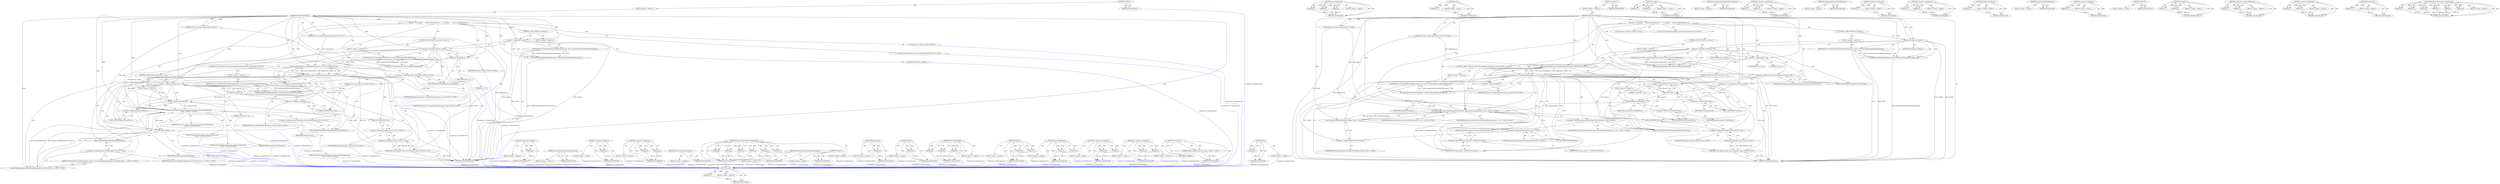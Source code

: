 digraph "setData" {
vulnerable_170 [label=<(METHOD,GURL)>];
vulnerable_171 [label=<(PARAM,p1)>];
vulnerable_172 [label=<(BLOCK,&lt;empty&gt;,&lt;empty&gt;)>];
vulnerable_173 [label=<(METHOD_RETURN,ANY)>];
vulnerable_120 [label=<(METHOD,base.StringToInt64)>];
vulnerable_121 [label=<(PARAM,p1)>];
vulnerable_122 [label=<(PARAM,p2)>];
vulnerable_123 [label=<(PARAM,p3)>];
vulnerable_124 [label=<(BLOCK,&lt;empty&gt;,&lt;empty&gt;)>];
vulnerable_125 [label=<(METHOD_RETURN,ANY)>];
vulnerable_143 [label=<(METHOD,size)>];
vulnerable_144 [label=<(PARAM,p1)>];
vulnerable_145 [label=<(BLOCK,&lt;empty&gt;,&lt;empty&gt;)>];
vulnerable_146 [label=<(METHOD_RETURN,ANY)>];
vulnerable_6 [label=<(METHOD,&lt;global&gt;)<SUB>1</SUB>>];
vulnerable_7 [label=<(BLOCK,&lt;empty&gt;,&lt;empty&gt;)<SUB>1</SUB>>];
vulnerable_8 [label=<(METHOD,DeliverPushMessage)<SUB>1</SUB>>];
vulnerable_9 [label="<(PARAM,const std::string&amp; origin)<SUB>2</SUB>>"];
vulnerable_10 [label="<(PARAM,const std::string&amp; registration_id)<SUB>3</SUB>>"];
vulnerable_11 [label="<(PARAM,const std::string&amp; data)<SUB>4</SUB>>"];
vulnerable_12 [label=<(BLOCK,{
   if (!enabled_)
     return CreateDomainNot...,{
   if (!enabled_)
     return CreateDomainNot...)<SUB>4</SUB>>];
vulnerable_13 [label=<(CONTROL_STRUCTURE,IF,if (!enabled_))<SUB>5</SUB>>];
vulnerable_14 [label=<(&lt;operator&gt;.logicalNot,!enabled_)<SUB>5</SUB>>];
vulnerable_15 [label=<(IDENTIFIER,enabled_,!enabled_)<SUB>5</SUB>>];
vulnerable_16 [label=<(BLOCK,&lt;empty&gt;,&lt;empty&gt;)<SUB>6</SUB>>];
vulnerable_17 [label=<(RETURN,return CreateDomainNotEnabledErrorResponse();,return CreateDomainNotEnabledErrorResponse();)<SUB>6</SUB>>];
vulnerable_18 [label=<(CreateDomainNotEnabledErrorResponse,CreateDomainNotEnabledErrorResponse())<SUB>6</SUB>>];
vulnerable_19 [label=<(CONTROL_STRUCTURE,IF,if (!process_))<SUB>7</SUB>>];
vulnerable_20 [label=<(&lt;operator&gt;.logicalNot,!process_)<SUB>7</SUB>>];
vulnerable_21 [label=<(IDENTIFIER,process_,!process_)<SUB>7</SUB>>];
vulnerable_22 [label=<(BLOCK,&lt;empty&gt;,&lt;empty&gt;)<SUB>8</SUB>>];
vulnerable_23 [label=<(RETURN,return CreateContextErrorResponse();,return CreateContextErrorResponse();)<SUB>8</SUB>>];
vulnerable_24 [label=<(CreateContextErrorResponse,CreateContextErrorResponse())<SUB>8</SUB>>];
vulnerable_25 [label="<(LOCAL,int64_t id: int64_t)<SUB>9</SUB>>"];
vulnerable_26 [label=<(&lt;operator&gt;.assignment,id = 0)<SUB>9</SUB>>];
vulnerable_27 [label=<(IDENTIFIER,id,id = 0)<SUB>9</SUB>>];
vulnerable_28 [label=<(LITERAL,0,id = 0)<SUB>9</SUB>>];
vulnerable_29 [label="<(CONTROL_STRUCTURE,IF,if (!base::StringToInt64(registration_id, &amp;id)))<SUB>10</SUB>>"];
vulnerable_30 [label="<(&lt;operator&gt;.logicalNot,!base::StringToInt64(registration_id, &amp;id))<SUB>10</SUB>>"];
vulnerable_31 [label="<(base.StringToInt64,base::StringToInt64(registration_id, &amp;id))<SUB>10</SUB>>"];
vulnerable_32 [label="<(&lt;operator&gt;.fieldAccess,base::StringToInt64)<SUB>10</SUB>>"];
vulnerable_33 [label="<(IDENTIFIER,base,base::StringToInt64(registration_id, &amp;id))<SUB>10</SUB>>"];
vulnerable_34 [label=<(FIELD_IDENTIFIER,StringToInt64,StringToInt64)<SUB>10</SUB>>];
vulnerable_35 [label="<(IDENTIFIER,registration_id,base::StringToInt64(registration_id, &amp;id))<SUB>10</SUB>>"];
vulnerable_36 [label=<(&lt;operator&gt;.addressOf,&amp;id)<SUB>10</SUB>>];
vulnerable_37 [label="<(IDENTIFIER,id,base::StringToInt64(registration_id, &amp;id))<SUB>10</SUB>>"];
vulnerable_38 [label=<(BLOCK,&lt;empty&gt;,&lt;empty&gt;)<SUB>11</SUB>>];
vulnerable_39 [label=<(RETURN,return CreateInvalidVersionIdErrorResponse();,return CreateInvalidVersionIdErrorResponse();)<SUB>11</SUB>>];
vulnerable_40 [label=<(CreateInvalidVersionIdErrorResponse,CreateInvalidVersionIdErrorResponse())<SUB>11</SUB>>];
vulnerable_41 [label="<(LOCAL,PushEventPayload payload: PushEventPayload)<SUB>12</SUB>>"];
vulnerable_42 [label=<(CONTROL_STRUCTURE,IF,if (data.size() &gt; 0))<SUB>13</SUB>>];
vulnerable_43 [label=<(&lt;operator&gt;.greaterThan,data.size() &gt; 0)<SUB>13</SUB>>];
vulnerable_44 [label=<(size,data.size())<SUB>13</SUB>>];
vulnerable_45 [label=<(&lt;operator&gt;.fieldAccess,data.size)<SUB>13</SUB>>];
vulnerable_46 [label=<(IDENTIFIER,data,data.size())<SUB>13</SUB>>];
vulnerable_47 [label=<(FIELD_IDENTIFIER,size,size)<SUB>13</SUB>>];
vulnerable_48 [label=<(LITERAL,0,data.size() &gt; 0)<SUB>13</SUB>>];
vulnerable_49 [label=<(BLOCK,&lt;empty&gt;,&lt;empty&gt;)<SUB>14</SUB>>];
vulnerable_50 [label=<(setData,payload.setData(data))<SUB>14</SUB>>];
vulnerable_51 [label=<(&lt;operator&gt;.fieldAccess,payload.setData)<SUB>14</SUB>>];
vulnerable_52 [label=<(IDENTIFIER,payload,payload.setData(data))<SUB>14</SUB>>];
vulnerable_53 [label=<(FIELD_IDENTIFIER,setData,setData)<SUB>14</SUB>>];
vulnerable_54 [label=<(IDENTIFIER,data,payload.setData(data))<SUB>14</SUB>>];
vulnerable_55 [label="<(BrowserContext.DeliverPushMessage,BrowserContext::DeliverPushMessage(process_-&gt;Ge...)<SUB>15</SUB>>"];
vulnerable_56 [label="<(&lt;operator&gt;.fieldAccess,BrowserContext::DeliverPushMessage)<SUB>15</SUB>>"];
vulnerable_57 [label="<(IDENTIFIER,BrowserContext,BrowserContext::DeliverPushMessage(process_-&gt;Ge...)<SUB>15</SUB>>"];
vulnerable_58 [label=<(FIELD_IDENTIFIER,DeliverPushMessage,DeliverPushMessage)<SUB>15</SUB>>];
vulnerable_59 [label=<(GetBrowserContext,process_-&gt;GetBrowserContext())<SUB>15</SUB>>];
vulnerable_60 [label=<(&lt;operator&gt;.indirectFieldAccess,process_-&gt;GetBrowserContext)<SUB>15</SUB>>];
vulnerable_61 [label=<(IDENTIFIER,process_,process_-&gt;GetBrowserContext())<SUB>15</SUB>>];
vulnerable_62 [label=<(FIELD_IDENTIFIER,GetBrowserContext,GetBrowserContext)<SUB>15</SUB>>];
vulnerable_63 [label=<(GURL,GURL(origin))<SUB>16</SUB>>];
vulnerable_64 [label=<(IDENTIFIER,origin,GURL(origin))<SUB>16</SUB>>];
vulnerable_65 [label="<(IDENTIFIER,id,BrowserContext::DeliverPushMessage(process_-&gt;Ge...)<SUB>16</SUB>>"];
vulnerable_66 [label="<(IDENTIFIER,payload,BrowserContext::DeliverPushMessage(process_-&gt;Ge...)<SUB>16</SUB>>"];
vulnerable_67 [label="<(base.Bind,base::Bind(&amp;PushDeliveryNoOp))<SUB>17</SUB>>"];
vulnerable_68 [label="<(&lt;operator&gt;.fieldAccess,base::Bind)<SUB>17</SUB>>"];
vulnerable_69 [label="<(IDENTIFIER,base,base::Bind(&amp;PushDeliveryNoOp))<SUB>17</SUB>>"];
vulnerable_70 [label=<(FIELD_IDENTIFIER,Bind,Bind)<SUB>17</SUB>>];
vulnerable_71 [label=<(&lt;operator&gt;.addressOf,&amp;PushDeliveryNoOp)<SUB>17</SUB>>];
vulnerable_72 [label="<(IDENTIFIER,PushDeliveryNoOp,base::Bind(&amp;PushDeliveryNoOp))<SUB>17</SUB>>"];
vulnerable_73 [label="<(RETURN,return Response::OK();,return Response::OK();)<SUB>18</SUB>>"];
vulnerable_74 [label="<(Response.OK,Response::OK())<SUB>18</SUB>>"];
vulnerable_75 [label="<(&lt;operator&gt;.fieldAccess,Response::OK)<SUB>18</SUB>>"];
vulnerable_76 [label="<(IDENTIFIER,Response,Response::OK())<SUB>18</SUB>>"];
vulnerable_77 [label=<(FIELD_IDENTIFIER,OK,OK)<SUB>18</SUB>>];
vulnerable_78 [label=<(METHOD_RETURN,Response)<SUB>1</SUB>>];
vulnerable_80 [label=<(METHOD_RETURN,ANY)<SUB>1</SUB>>];
vulnerable_147 [label=<(METHOD,setData)>];
vulnerable_148 [label=<(PARAM,p1)>];
vulnerable_149 [label=<(PARAM,p2)>];
vulnerable_150 [label=<(BLOCK,&lt;empty&gt;,&lt;empty&gt;)>];
vulnerable_151 [label=<(METHOD_RETURN,ANY)>];
vulnerable_109 [label=<(METHOD,CreateDomainNotEnabledErrorResponse)>];
vulnerable_110 [label=<(BLOCK,&lt;empty&gt;,&lt;empty&gt;)>];
vulnerable_111 [label=<(METHOD_RETURN,ANY)>];
vulnerable_138 [label=<(METHOD,&lt;operator&gt;.greaterThan)>];
vulnerable_139 [label=<(PARAM,p1)>];
vulnerable_140 [label=<(PARAM,p2)>];
vulnerable_141 [label=<(BLOCK,&lt;empty&gt;,&lt;empty&gt;)>];
vulnerable_142 [label=<(METHOD_RETURN,ANY)>];
vulnerable_135 [label=<(METHOD,CreateInvalidVersionIdErrorResponse)>];
vulnerable_136 [label=<(BLOCK,&lt;empty&gt;,&lt;empty&gt;)>];
vulnerable_137 [label=<(METHOD_RETURN,ANY)>];
vulnerable_131 [label=<(METHOD,&lt;operator&gt;.addressOf)>];
vulnerable_132 [label=<(PARAM,p1)>];
vulnerable_133 [label=<(BLOCK,&lt;empty&gt;,&lt;empty&gt;)>];
vulnerable_134 [label=<(METHOD_RETURN,ANY)>];
vulnerable_115 [label=<(METHOD,&lt;operator&gt;.assignment)>];
vulnerable_116 [label=<(PARAM,p1)>];
vulnerable_117 [label=<(PARAM,p2)>];
vulnerable_118 [label=<(BLOCK,&lt;empty&gt;,&lt;empty&gt;)>];
vulnerable_119 [label=<(METHOD_RETURN,ANY)>];
vulnerable_161 [label=<(METHOD,GetBrowserContext)>];
vulnerable_162 [label=<(PARAM,p1)>];
vulnerable_163 [label=<(BLOCK,&lt;empty&gt;,&lt;empty&gt;)>];
vulnerable_164 [label=<(METHOD_RETURN,ANY)>];
vulnerable_112 [label=<(METHOD,CreateContextErrorResponse)>];
vulnerable_113 [label=<(BLOCK,&lt;empty&gt;,&lt;empty&gt;)>];
vulnerable_114 [label=<(METHOD_RETURN,ANY)>];
vulnerable_105 [label=<(METHOD,&lt;operator&gt;.logicalNot)>];
vulnerable_106 [label=<(PARAM,p1)>];
vulnerable_107 [label=<(BLOCK,&lt;empty&gt;,&lt;empty&gt;)>];
vulnerable_108 [label=<(METHOD_RETURN,ANY)>];
vulnerable_99 [label=<(METHOD,&lt;global&gt;)<SUB>1</SUB>>];
vulnerable_100 [label=<(BLOCK,&lt;empty&gt;,&lt;empty&gt;)>];
vulnerable_101 [label=<(METHOD_RETURN,ANY)>];
vulnerable_174 [label=<(METHOD,base.Bind)>];
vulnerable_175 [label=<(PARAM,p1)>];
vulnerable_176 [label=<(PARAM,p2)>];
vulnerable_177 [label=<(BLOCK,&lt;empty&gt;,&lt;empty&gt;)>];
vulnerable_178 [label=<(METHOD_RETURN,ANY)>];
vulnerable_165 [label=<(METHOD,&lt;operator&gt;.indirectFieldAccess)>];
vulnerable_166 [label=<(PARAM,p1)>];
vulnerable_167 [label=<(PARAM,p2)>];
vulnerable_168 [label=<(BLOCK,&lt;empty&gt;,&lt;empty&gt;)>];
vulnerable_169 [label=<(METHOD_RETURN,ANY)>];
vulnerable_126 [label=<(METHOD,&lt;operator&gt;.fieldAccess)>];
vulnerable_127 [label=<(PARAM,p1)>];
vulnerable_128 [label=<(PARAM,p2)>];
vulnerable_129 [label=<(BLOCK,&lt;empty&gt;,&lt;empty&gt;)>];
vulnerable_130 [label=<(METHOD_RETURN,ANY)>];
vulnerable_179 [label=<(METHOD,Response.OK)>];
vulnerable_180 [label=<(PARAM,p1)>];
vulnerable_181 [label=<(BLOCK,&lt;empty&gt;,&lt;empty&gt;)>];
vulnerable_182 [label=<(METHOD_RETURN,ANY)>];
vulnerable_152 [label=<(METHOD,BrowserContext.DeliverPushMessage)>];
vulnerable_153 [label=<(PARAM,p1)>];
vulnerable_154 [label=<(PARAM,p2)>];
vulnerable_155 [label=<(PARAM,p3)>];
vulnerable_156 [label=<(PARAM,p4)>];
vulnerable_157 [label=<(PARAM,p5)>];
vulnerable_158 [label=<(PARAM,p6)>];
vulnerable_159 [label=<(BLOCK,&lt;empty&gt;,&lt;empty&gt;)>];
vulnerable_160 [label=<(METHOD_RETURN,ANY)>];
fixed_169 [label=<(METHOD,base.BindRepeating)>];
fixed_170 [label=<(PARAM,p1)>];
fixed_171 [label=<(PARAM,p2)>];
fixed_172 [label=<(BLOCK,&lt;empty&gt;,&lt;empty&gt;)>];
fixed_173 [label=<(METHOD_RETURN,ANY)>];
fixed_119 [label=<(METHOD,&lt;operator&gt;.assignment)>];
fixed_120 [label=<(PARAM,p1)>];
fixed_121 [label=<(PARAM,p2)>];
fixed_122 [label=<(BLOCK,&lt;empty&gt;,&lt;empty&gt;)>];
fixed_123 [label=<(METHOD_RETURN,ANY)>];
fixed_142 [label=<(METHOD,&lt;operator&gt;.greaterThan)>];
fixed_143 [label=<(PARAM,p1)>];
fixed_144 [label=<(PARAM,p2)>];
fixed_145 [label=<(BLOCK,&lt;empty&gt;,&lt;empty&gt;)>];
fixed_146 [label=<(METHOD_RETURN,ANY)>];
fixed_3 [label=<(METHOD,&lt;lambda&gt;0)<SUB>17</SUB>>];
fixed_4 [label="<(PARAM,mojom::PushDeliveryStatus status)<SUB>17</SUB>>"];
fixed_5 [label=<(BLOCK,&lt;empty&gt;,&lt;empty&gt;)<SUB>17</SUB>>];
fixed_6 [label=<(MODIFIER,LAMBDA)>];
fixed_7 [label=<(METHOD_RETURN,ANY)<SUB>17</SUB>>];
fixed_147 [label=<(METHOD,size)>];
fixed_148 [label=<(PARAM,p1)>];
fixed_149 [label=<(BLOCK,&lt;empty&gt;,&lt;empty&gt;)>];
fixed_150 [label=<(METHOD_RETURN,ANY)>];
fixed_12 [label=<(METHOD,&lt;global&gt;)<SUB>1</SUB>>];
fixed_13 [label=<(BLOCK,&lt;empty&gt;,&lt;empty&gt;)<SUB>1</SUB>>];
fixed_14 [label=<(METHOD,DeliverPushMessage)<SUB>1</SUB>>];
fixed_15 [label="<(PARAM,const std::string&amp; origin)<SUB>2</SUB>>"];
fixed_16 [label="<(PARAM,const std::string&amp; registration_id)<SUB>3</SUB>>"];
fixed_17 [label="<(PARAM,const std::string&amp; data)<SUB>4</SUB>>"];
fixed_18 [label=<(BLOCK,{
   if (!enabled_)
     return CreateDomainNot...,{
   if (!enabled_)
     return CreateDomainNot...)<SUB>4</SUB>>];
fixed_19 [label=<(CONTROL_STRUCTURE,IF,if (!enabled_))<SUB>5</SUB>>];
fixed_20 [label=<(&lt;operator&gt;.logicalNot,!enabled_)<SUB>5</SUB>>];
fixed_21 [label=<(IDENTIFIER,enabled_,!enabled_)<SUB>5</SUB>>];
fixed_22 [label=<(BLOCK,&lt;empty&gt;,&lt;empty&gt;)<SUB>6</SUB>>];
fixed_23 [label=<(RETURN,return CreateDomainNotEnabledErrorResponse();,return CreateDomainNotEnabledErrorResponse();)<SUB>6</SUB>>];
fixed_24 [label=<(CreateDomainNotEnabledErrorResponse,CreateDomainNotEnabledErrorResponse())<SUB>6</SUB>>];
fixed_25 [label=<(CONTROL_STRUCTURE,IF,if (!browser_context_))<SUB>7</SUB>>];
fixed_26 [label=<(&lt;operator&gt;.logicalNot,!browser_context_)<SUB>7</SUB>>];
fixed_27 [label=<(IDENTIFIER,browser_context_,!browser_context_)<SUB>7</SUB>>];
fixed_28 [label=<(BLOCK,&lt;empty&gt;,&lt;empty&gt;)<SUB>8</SUB>>];
fixed_29 [label=<(RETURN,return CreateContextErrorResponse();,return CreateContextErrorResponse();)<SUB>8</SUB>>];
fixed_30 [label=<(CreateContextErrorResponse,CreateContextErrorResponse())<SUB>8</SUB>>];
fixed_31 [label="<(LOCAL,int64_t id: int64_t)<SUB>9</SUB>>"];
fixed_32 [label=<(&lt;operator&gt;.assignment,id = 0)<SUB>9</SUB>>];
fixed_33 [label=<(IDENTIFIER,id,id = 0)<SUB>9</SUB>>];
fixed_34 [label=<(LITERAL,0,id = 0)<SUB>9</SUB>>];
fixed_35 [label="<(CONTROL_STRUCTURE,IF,if (!base::StringToInt64(registration_id, &amp;id)))<SUB>10</SUB>>"];
fixed_36 [label="<(&lt;operator&gt;.logicalNot,!base::StringToInt64(registration_id, &amp;id))<SUB>10</SUB>>"];
fixed_37 [label="<(base.StringToInt64,base::StringToInt64(registration_id, &amp;id))<SUB>10</SUB>>"];
fixed_38 [label="<(&lt;operator&gt;.fieldAccess,base::StringToInt64)<SUB>10</SUB>>"];
fixed_39 [label="<(IDENTIFIER,base,base::StringToInt64(registration_id, &amp;id))<SUB>10</SUB>>"];
fixed_40 [label=<(FIELD_IDENTIFIER,StringToInt64,StringToInt64)<SUB>10</SUB>>];
fixed_41 [label="<(IDENTIFIER,registration_id,base::StringToInt64(registration_id, &amp;id))<SUB>10</SUB>>"];
fixed_42 [label=<(&lt;operator&gt;.addressOf,&amp;id)<SUB>10</SUB>>];
fixed_43 [label="<(IDENTIFIER,id,base::StringToInt64(registration_id, &amp;id))<SUB>10</SUB>>"];
fixed_44 [label=<(BLOCK,&lt;empty&gt;,&lt;empty&gt;)<SUB>11</SUB>>];
fixed_45 [label=<(RETURN,return CreateInvalidVersionIdErrorResponse();,return CreateInvalidVersionIdErrorResponse();)<SUB>11</SUB>>];
fixed_46 [label=<(CreateInvalidVersionIdErrorResponse,CreateInvalidVersionIdErrorResponse())<SUB>11</SUB>>];
fixed_47 [label="<(LOCAL,PushEventPayload payload: PushEventPayload)<SUB>12</SUB>>"];
fixed_48 [label=<(CONTROL_STRUCTURE,IF,if (data.size() &gt; 0))<SUB>13</SUB>>];
fixed_49 [label=<(&lt;operator&gt;.greaterThan,data.size() &gt; 0)<SUB>13</SUB>>];
fixed_50 [label=<(size,data.size())<SUB>13</SUB>>];
fixed_51 [label=<(&lt;operator&gt;.fieldAccess,data.size)<SUB>13</SUB>>];
fixed_52 [label=<(IDENTIFIER,data,data.size())<SUB>13</SUB>>];
fixed_53 [label=<(FIELD_IDENTIFIER,size,size)<SUB>13</SUB>>];
fixed_54 [label=<(LITERAL,0,data.size() &gt; 0)<SUB>13</SUB>>];
fixed_55 [label=<(BLOCK,&lt;empty&gt;,&lt;empty&gt;)<SUB>14</SUB>>];
fixed_56 [label=<(setData,payload.setData(data))<SUB>14</SUB>>];
fixed_57 [label=<(&lt;operator&gt;.fieldAccess,payload.setData)<SUB>14</SUB>>];
fixed_58 [label=<(IDENTIFIER,payload,payload.setData(data))<SUB>14</SUB>>];
fixed_59 [label=<(FIELD_IDENTIFIER,setData,setData)<SUB>14</SUB>>];
fixed_60 [label=<(IDENTIFIER,data,payload.setData(data))<SUB>14</SUB>>];
fixed_61 [label="<(BrowserContext.DeliverPushMessage,BrowserContext::DeliverPushMessage(
      brows...)<SUB>15</SUB>>"];
fixed_62 [label="<(&lt;operator&gt;.fieldAccess,BrowserContext::DeliverPushMessage)<SUB>15</SUB>>"];
fixed_63 [label="<(IDENTIFIER,BrowserContext,BrowserContext::DeliverPushMessage(
      brows...)<SUB>15</SUB>>"];
fixed_64 [label=<(FIELD_IDENTIFIER,DeliverPushMessage,DeliverPushMessage)<SUB>15</SUB>>];
fixed_65 [label="<(IDENTIFIER,browser_context_,BrowserContext::DeliverPushMessage(
      brows...)<SUB>16</SUB>>"];
fixed_66 [label=<(GURL,GURL(origin))<SUB>16</SUB>>];
fixed_67 [label=<(IDENTIFIER,origin,GURL(origin))<SUB>16</SUB>>];
fixed_68 [label="<(IDENTIFIER,id,BrowserContext::DeliverPushMessage(
      brows...)<SUB>16</SUB>>"];
fixed_69 [label="<(IDENTIFIER,payload,BrowserContext::DeliverPushMessage(
      brows...)<SUB>16</SUB>>"];
fixed_70 [label="<(base.BindRepeating,base::BindRepeating([](mojom::PushDeliveryStatu...)<SUB>17</SUB>>"];
fixed_71 [label="<(&lt;operator&gt;.fieldAccess,base::BindRepeating)<SUB>17</SUB>>"];
fixed_72 [label="<(IDENTIFIER,base,base::BindRepeating([](mojom::PushDeliveryStatu...)<SUB>17</SUB>>"];
fixed_73 [label=<(FIELD_IDENTIFIER,BindRepeating,BindRepeating)<SUB>17</SUB>>];
fixed_74 [label="<(METHOD_REF,[](mojom::PushDeliveryStatus status) {},base::BindRepeating([](mojom::PushDeliveryStatu...)<SUB>17</SUB>>"];
fixed_75 [label="<(RETURN,return Response::OK();,return Response::OK();)<SUB>19</SUB>>"];
fixed_76 [label="<(Response.OK,Response::OK())<SUB>19</SUB>>"];
fixed_77 [label="<(&lt;operator&gt;.fieldAccess,Response::OK)<SUB>19</SUB>>"];
fixed_78 [label="<(IDENTIFIER,Response,Response::OK())<SUB>19</SUB>>"];
fixed_79 [label=<(FIELD_IDENTIFIER,OK,OK)<SUB>19</SUB>>];
fixed_80 [label=<(METHOD_RETURN,Response)<SUB>1</SUB>>];
fixed_82 [label=<(METHOD_RETURN,ANY)<SUB>1</SUB>>];
fixed_109 [label=<(METHOD,&lt;operator&gt;.logicalNot)>];
fixed_110 [label=<(PARAM,p1)>];
fixed_111 [label=<(BLOCK,&lt;empty&gt;,&lt;empty&gt;)>];
fixed_112 [label=<(METHOD_RETURN,ANY)>];
fixed_139 [label=<(METHOD,CreateInvalidVersionIdErrorResponse)>];
fixed_140 [label=<(BLOCK,&lt;empty&gt;,&lt;empty&gt;)>];
fixed_141 [label=<(METHOD_RETURN,ANY)>];
fixed_135 [label=<(METHOD,&lt;operator&gt;.addressOf)>];
fixed_136 [label=<(PARAM,p1)>];
fixed_137 [label=<(BLOCK,&lt;empty&gt;,&lt;empty&gt;)>];
fixed_138 [label=<(METHOD_RETURN,ANY)>];
fixed_130 [label=<(METHOD,&lt;operator&gt;.fieldAccess)>];
fixed_131 [label=<(PARAM,p1)>];
fixed_132 [label=<(PARAM,p2)>];
fixed_133 [label=<(BLOCK,&lt;empty&gt;,&lt;empty&gt;)>];
fixed_134 [label=<(METHOD_RETURN,ANY)>];
fixed_116 [label=<(METHOD,CreateContextErrorResponse)>];
fixed_117 [label=<(BLOCK,&lt;empty&gt;,&lt;empty&gt;)>];
fixed_118 [label=<(METHOD_RETURN,ANY)>];
fixed_156 [label=<(METHOD,BrowserContext.DeliverPushMessage)>];
fixed_157 [label=<(PARAM,p1)>];
fixed_158 [label=<(PARAM,p2)>];
fixed_159 [label=<(PARAM,p3)>];
fixed_160 [label=<(PARAM,p4)>];
fixed_161 [label=<(PARAM,p5)>];
fixed_162 [label=<(PARAM,p6)>];
fixed_163 [label=<(BLOCK,&lt;empty&gt;,&lt;empty&gt;)>];
fixed_164 [label=<(METHOD_RETURN,ANY)>];
fixed_113 [label=<(METHOD,CreateDomainNotEnabledErrorResponse)>];
fixed_114 [label=<(BLOCK,&lt;empty&gt;,&lt;empty&gt;)>];
fixed_115 [label=<(METHOD_RETURN,ANY)>];
fixed_103 [label=<(METHOD,&lt;global&gt;)<SUB>1</SUB>>];
fixed_104 [label=<(BLOCK,&lt;empty&gt;,&lt;empty&gt;)>];
fixed_105 [label=<(METHOD_RETURN,ANY)>];
fixed_174 [label=<(METHOD,Response.OK)>];
fixed_175 [label=<(PARAM,p1)>];
fixed_176 [label=<(BLOCK,&lt;empty&gt;,&lt;empty&gt;)>];
fixed_177 [label=<(METHOD_RETURN,ANY)>];
fixed_165 [label=<(METHOD,GURL)>];
fixed_166 [label=<(PARAM,p1)>];
fixed_167 [label=<(BLOCK,&lt;empty&gt;,&lt;empty&gt;)>];
fixed_168 [label=<(METHOD_RETURN,ANY)>];
fixed_124 [label=<(METHOD,base.StringToInt64)>];
fixed_125 [label=<(PARAM,p1)>];
fixed_126 [label=<(PARAM,p2)>];
fixed_127 [label=<(PARAM,p3)>];
fixed_128 [label=<(BLOCK,&lt;empty&gt;,&lt;empty&gt;)>];
fixed_129 [label=<(METHOD_RETURN,ANY)>];
fixed_151 [label=<(METHOD,setData)>];
fixed_152 [label=<(PARAM,p1)>];
fixed_153 [label=<(PARAM,p2)>];
fixed_154 [label=<(BLOCK,&lt;empty&gt;,&lt;empty&gt;)>];
fixed_155 [label=<(METHOD_RETURN,ANY)>];
vulnerable_170 -> vulnerable_171  [key=0, label="AST: "];
vulnerable_170 -> vulnerable_171  [key=1, label="DDG: "];
vulnerable_170 -> vulnerable_172  [key=0, label="AST: "];
vulnerable_170 -> vulnerable_173  [key=0, label="AST: "];
vulnerable_170 -> vulnerable_173  [key=1, label="CFG: "];
vulnerable_171 -> vulnerable_173  [key=0, label="DDG: p1"];
vulnerable_120 -> vulnerable_121  [key=0, label="AST: "];
vulnerable_120 -> vulnerable_121  [key=1, label="DDG: "];
vulnerable_120 -> vulnerable_124  [key=0, label="AST: "];
vulnerable_120 -> vulnerable_122  [key=0, label="AST: "];
vulnerable_120 -> vulnerable_122  [key=1, label="DDG: "];
vulnerable_120 -> vulnerable_125  [key=0, label="AST: "];
vulnerable_120 -> vulnerable_125  [key=1, label="CFG: "];
vulnerable_120 -> vulnerable_123  [key=0, label="AST: "];
vulnerable_120 -> vulnerable_123  [key=1, label="DDG: "];
vulnerable_121 -> vulnerable_125  [key=0, label="DDG: p1"];
vulnerable_122 -> vulnerable_125  [key=0, label="DDG: p2"];
vulnerable_123 -> vulnerable_125  [key=0, label="DDG: p3"];
vulnerable_143 -> vulnerable_144  [key=0, label="AST: "];
vulnerable_143 -> vulnerable_144  [key=1, label="DDG: "];
vulnerable_143 -> vulnerable_145  [key=0, label="AST: "];
vulnerable_143 -> vulnerable_146  [key=0, label="AST: "];
vulnerable_143 -> vulnerable_146  [key=1, label="CFG: "];
vulnerable_144 -> vulnerable_146  [key=0, label="DDG: p1"];
vulnerable_6 -> vulnerable_7  [key=0, label="AST: "];
vulnerable_6 -> vulnerable_80  [key=0, label="AST: "];
vulnerable_6 -> vulnerable_80  [key=1, label="CFG: "];
vulnerable_7 -> vulnerable_8  [key=0, label="AST: "];
vulnerable_8 -> vulnerable_9  [key=0, label="AST: "];
vulnerable_8 -> vulnerable_9  [key=1, label="DDG: "];
vulnerable_8 -> vulnerable_10  [key=0, label="AST: "];
vulnerable_8 -> vulnerable_10  [key=1, label="DDG: "];
vulnerable_8 -> vulnerable_11  [key=0, label="AST: "];
vulnerable_8 -> vulnerable_11  [key=1, label="DDG: "];
vulnerable_8 -> vulnerable_12  [key=0, label="AST: "];
vulnerable_8 -> vulnerable_78  [key=0, label="AST: "];
vulnerable_8 -> vulnerable_14  [key=0, label="CFG: "];
vulnerable_8 -> vulnerable_14  [key=1, label="DDG: "];
vulnerable_8 -> vulnerable_26  [key=0, label="DDG: "];
vulnerable_8 -> vulnerable_55  [key=0, label="DDG: "];
vulnerable_8 -> vulnerable_20  [key=0, label="DDG: "];
vulnerable_8 -> vulnerable_43  [key=0, label="DDG: "];
vulnerable_8 -> vulnerable_63  [key=0, label="DDG: "];
vulnerable_8 -> vulnerable_67  [key=0, label="DDG: "];
vulnerable_8 -> vulnerable_18  [key=0, label="DDG: "];
vulnerable_8 -> vulnerable_24  [key=0, label="DDG: "];
vulnerable_8 -> vulnerable_31  [key=0, label="DDG: "];
vulnerable_8 -> vulnerable_40  [key=0, label="DDG: "];
vulnerable_8 -> vulnerable_50  [key=0, label="DDG: "];
vulnerable_9 -> vulnerable_78  [key=0, label="DDG: origin"];
vulnerable_9 -> vulnerable_63  [key=0, label="DDG: origin"];
vulnerable_10 -> vulnerable_78  [key=0, label="DDG: registration_id"];
vulnerable_10 -> vulnerable_31  [key=0, label="DDG: registration_id"];
vulnerable_11 -> vulnerable_78  [key=0, label="DDG: data"];
vulnerable_11 -> vulnerable_44  [key=0, label="DDG: data"];
vulnerable_11 -> vulnerable_50  [key=0, label="DDG: data"];
vulnerable_12 -> vulnerable_13  [key=0, label="AST: "];
vulnerable_12 -> vulnerable_19  [key=0, label="AST: "];
vulnerable_12 -> vulnerable_25  [key=0, label="AST: "];
vulnerable_12 -> vulnerable_26  [key=0, label="AST: "];
vulnerable_12 -> vulnerable_29  [key=0, label="AST: "];
vulnerable_12 -> vulnerable_41  [key=0, label="AST: "];
vulnerable_12 -> vulnerable_42  [key=0, label="AST: "];
vulnerable_12 -> vulnerable_55  [key=0, label="AST: "];
vulnerable_12 -> vulnerable_73  [key=0, label="AST: "];
vulnerable_13 -> vulnerable_14  [key=0, label="AST: "];
vulnerable_13 -> vulnerable_16  [key=0, label="AST: "];
vulnerable_14 -> vulnerable_15  [key=0, label="AST: "];
vulnerable_14 -> vulnerable_18  [key=0, label="CFG: "];
vulnerable_14 -> vulnerable_18  [key=1, label="CDG: "];
vulnerable_14 -> vulnerable_20  [key=0, label="CFG: "];
vulnerable_14 -> vulnerable_20  [key=1, label="CDG: "];
vulnerable_14 -> vulnerable_78  [key=0, label="DDG: !enabled_"];
vulnerable_14 -> vulnerable_78  [key=1, label="DDG: enabled_"];
vulnerable_14 -> vulnerable_17  [key=0, label="CDG: "];
vulnerable_16 -> vulnerable_17  [key=0, label="AST: "];
vulnerable_17 -> vulnerable_18  [key=0, label="AST: "];
vulnerable_17 -> vulnerable_78  [key=0, label="CFG: "];
vulnerable_17 -> vulnerable_78  [key=1, label="DDG: &lt;RET&gt;"];
vulnerable_18 -> vulnerable_17  [key=0, label="CFG: "];
vulnerable_18 -> vulnerable_17  [key=1, label="DDG: CreateDomainNotEnabledErrorResponse()"];
vulnerable_18 -> vulnerable_78  [key=0, label="DDG: CreateDomainNotEnabledErrorResponse()"];
vulnerable_19 -> vulnerable_20  [key=0, label="AST: "];
vulnerable_19 -> vulnerable_22  [key=0, label="AST: "];
vulnerable_20 -> vulnerable_21  [key=0, label="AST: "];
vulnerable_20 -> vulnerable_24  [key=0, label="CFG: "];
vulnerable_20 -> vulnerable_24  [key=1, label="CDG: "];
vulnerable_20 -> vulnerable_26  [key=0, label="CFG: "];
vulnerable_20 -> vulnerable_26  [key=1, label="CDG: "];
vulnerable_20 -> vulnerable_59  [key=0, label="DDG: process_"];
vulnerable_20 -> vulnerable_30  [key=0, label="CDG: "];
vulnerable_20 -> vulnerable_34  [key=0, label="CDG: "];
vulnerable_20 -> vulnerable_32  [key=0, label="CDG: "];
vulnerable_20 -> vulnerable_23  [key=0, label="CDG: "];
vulnerable_20 -> vulnerable_36  [key=0, label="CDG: "];
vulnerable_20 -> vulnerable_31  [key=0, label="CDG: "];
vulnerable_22 -> vulnerable_23  [key=0, label="AST: "];
vulnerable_23 -> vulnerable_24  [key=0, label="AST: "];
vulnerable_23 -> vulnerable_78  [key=0, label="CFG: "];
vulnerable_23 -> vulnerable_78  [key=1, label="DDG: &lt;RET&gt;"];
vulnerable_24 -> vulnerable_23  [key=0, label="CFG: "];
vulnerable_24 -> vulnerable_23  [key=1, label="DDG: CreateContextErrorResponse()"];
vulnerable_26 -> vulnerable_27  [key=0, label="AST: "];
vulnerable_26 -> vulnerable_28  [key=0, label="AST: "];
vulnerable_26 -> vulnerable_34  [key=0, label="CFG: "];
vulnerable_26 -> vulnerable_55  [key=0, label="DDG: id"];
vulnerable_26 -> vulnerable_31  [key=0, label="DDG: id"];
vulnerable_29 -> vulnerable_30  [key=0, label="AST: "];
vulnerable_29 -> vulnerable_38  [key=0, label="AST: "];
vulnerable_30 -> vulnerable_31  [key=0, label="AST: "];
vulnerable_30 -> vulnerable_40  [key=0, label="CFG: "];
vulnerable_30 -> vulnerable_40  [key=1, label="CDG: "];
vulnerable_30 -> vulnerable_47  [key=0, label="CFG: "];
vulnerable_30 -> vulnerable_47  [key=1, label="CDG: "];
vulnerable_30 -> vulnerable_68  [key=0, label="CDG: "];
vulnerable_30 -> vulnerable_60  [key=0, label="CDG: "];
vulnerable_30 -> vulnerable_73  [key=0, label="CDG: "];
vulnerable_30 -> vulnerable_77  [key=0, label="CDG: "];
vulnerable_30 -> vulnerable_75  [key=0, label="CDG: "];
vulnerable_30 -> vulnerable_56  [key=0, label="CDG: "];
vulnerable_30 -> vulnerable_67  [key=0, label="CDG: "];
vulnerable_30 -> vulnerable_74  [key=0, label="CDG: "];
vulnerable_30 -> vulnerable_45  [key=0, label="CDG: "];
vulnerable_30 -> vulnerable_59  [key=0, label="CDG: "];
vulnerable_30 -> vulnerable_44  [key=0, label="CDG: "];
vulnerable_30 -> vulnerable_43  [key=0, label="CDG: "];
vulnerable_30 -> vulnerable_58  [key=0, label="CDG: "];
vulnerable_30 -> vulnerable_71  [key=0, label="CDG: "];
vulnerable_30 -> vulnerable_70  [key=0, label="CDG: "];
vulnerable_30 -> vulnerable_63  [key=0, label="CDG: "];
vulnerable_30 -> vulnerable_55  [key=0, label="CDG: "];
vulnerable_30 -> vulnerable_62  [key=0, label="CDG: "];
vulnerable_30 -> vulnerable_39  [key=0, label="CDG: "];
vulnerable_31 -> vulnerable_32  [key=0, label="AST: "];
vulnerable_31 -> vulnerable_35  [key=0, label="AST: "];
vulnerable_31 -> vulnerable_36  [key=0, label="AST: "];
vulnerable_31 -> vulnerable_30  [key=0, label="CFG: "];
vulnerable_31 -> vulnerable_30  [key=1, label="DDG: base::StringToInt64"];
vulnerable_31 -> vulnerable_30  [key=2, label="DDG: registration_id"];
vulnerable_31 -> vulnerable_30  [key=3, label="DDG: &amp;id"];
vulnerable_31 -> vulnerable_55  [key=0, label="DDG: &amp;id"];
vulnerable_32 -> vulnerable_33  [key=0, label="AST: "];
vulnerable_32 -> vulnerable_34  [key=0, label="AST: "];
vulnerable_32 -> vulnerable_36  [key=0, label="CFG: "];
vulnerable_34 -> vulnerable_32  [key=0, label="CFG: "];
vulnerable_36 -> vulnerable_37  [key=0, label="AST: "];
vulnerable_36 -> vulnerable_31  [key=0, label="CFG: "];
vulnerable_38 -> vulnerable_39  [key=0, label="AST: "];
vulnerable_39 -> vulnerable_40  [key=0, label="AST: "];
vulnerable_39 -> vulnerable_78  [key=0, label="CFG: "];
vulnerable_39 -> vulnerable_78  [key=1, label="DDG: &lt;RET&gt;"];
vulnerable_40 -> vulnerable_39  [key=0, label="CFG: "];
vulnerable_40 -> vulnerable_39  [key=1, label="DDG: CreateInvalidVersionIdErrorResponse()"];
vulnerable_42 -> vulnerable_43  [key=0, label="AST: "];
vulnerable_42 -> vulnerable_49  [key=0, label="AST: "];
vulnerable_43 -> vulnerable_44  [key=0, label="AST: "];
vulnerable_43 -> vulnerable_48  [key=0, label="AST: "];
vulnerable_43 -> vulnerable_53  [key=0, label="CFG: "];
vulnerable_43 -> vulnerable_53  [key=1, label="CDG: "];
vulnerable_43 -> vulnerable_58  [key=0, label="CFG: "];
vulnerable_43 -> vulnerable_51  [key=0, label="CDG: "];
vulnerable_43 -> vulnerable_50  [key=0, label="CDG: "];
vulnerable_44 -> vulnerable_45  [key=0, label="AST: "];
vulnerable_44 -> vulnerable_43  [key=0, label="CFG: "];
vulnerable_44 -> vulnerable_43  [key=1, label="DDG: data.size"];
vulnerable_44 -> vulnerable_50  [key=0, label="DDG: data.size"];
vulnerable_45 -> vulnerable_46  [key=0, label="AST: "];
vulnerable_45 -> vulnerable_47  [key=0, label="AST: "];
vulnerable_45 -> vulnerable_44  [key=0, label="CFG: "];
vulnerable_47 -> vulnerable_45  [key=0, label="CFG: "];
vulnerable_49 -> vulnerable_50  [key=0, label="AST: "];
vulnerable_50 -> vulnerable_51  [key=0, label="AST: "];
vulnerable_50 -> vulnerable_54  [key=0, label="AST: "];
vulnerable_50 -> vulnerable_58  [key=0, label="CFG: "];
vulnerable_50 -> vulnerable_55  [key=0, label="DDG: payload.setData"];
vulnerable_51 -> vulnerable_52  [key=0, label="AST: "];
vulnerable_51 -> vulnerable_53  [key=0, label="AST: "];
vulnerable_51 -> vulnerable_50  [key=0, label="CFG: "];
vulnerable_53 -> vulnerable_51  [key=0, label="CFG: "];
vulnerable_55 -> vulnerable_56  [key=0, label="AST: "];
vulnerable_55 -> vulnerable_59  [key=0, label="AST: "];
vulnerable_55 -> vulnerable_63  [key=0, label="AST: "];
vulnerable_55 -> vulnerable_65  [key=0, label="AST: "];
vulnerable_55 -> vulnerable_66  [key=0, label="AST: "];
vulnerable_55 -> vulnerable_67  [key=0, label="AST: "];
vulnerable_55 -> vulnerable_77  [key=0, label="CFG: "];
vulnerable_56 -> vulnerable_57  [key=0, label="AST: "];
vulnerable_56 -> vulnerable_58  [key=0, label="AST: "];
vulnerable_56 -> vulnerable_62  [key=0, label="CFG: "];
vulnerable_58 -> vulnerable_56  [key=0, label="CFG: "];
vulnerable_59 -> vulnerable_60  [key=0, label="AST: "];
vulnerable_59 -> vulnerable_63  [key=0, label="CFG: "];
vulnerable_59 -> vulnerable_55  [key=0, label="DDG: process_-&gt;GetBrowserContext"];
vulnerable_60 -> vulnerable_61  [key=0, label="AST: "];
vulnerable_60 -> vulnerable_62  [key=0, label="AST: "];
vulnerable_60 -> vulnerable_59  [key=0, label="CFG: "];
vulnerable_62 -> vulnerable_60  [key=0, label="CFG: "];
vulnerable_63 -> vulnerable_64  [key=0, label="AST: "];
vulnerable_63 -> vulnerable_70  [key=0, label="CFG: "];
vulnerable_63 -> vulnerable_55  [key=0, label="DDG: origin"];
vulnerable_67 -> vulnerable_68  [key=0, label="AST: "];
vulnerable_67 -> vulnerable_71  [key=0, label="AST: "];
vulnerable_67 -> vulnerable_55  [key=0, label="CFG: "];
vulnerable_67 -> vulnerable_55  [key=1, label="DDG: base::Bind"];
vulnerable_67 -> vulnerable_55  [key=2, label="DDG: &amp;PushDeliveryNoOp"];
vulnerable_68 -> vulnerable_69  [key=0, label="AST: "];
vulnerable_68 -> vulnerable_70  [key=0, label="AST: "];
vulnerable_68 -> vulnerable_71  [key=0, label="CFG: "];
vulnerable_70 -> vulnerable_68  [key=0, label="CFG: "];
vulnerable_71 -> vulnerable_72  [key=0, label="AST: "];
vulnerable_71 -> vulnerable_67  [key=0, label="CFG: "];
vulnerable_73 -> vulnerable_74  [key=0, label="AST: "];
vulnerable_73 -> vulnerable_78  [key=0, label="CFG: "];
vulnerable_73 -> vulnerable_78  [key=1, label="DDG: &lt;RET&gt;"];
vulnerable_74 -> vulnerable_75  [key=0, label="AST: "];
vulnerable_74 -> vulnerable_73  [key=0, label="CFG: "];
vulnerable_74 -> vulnerable_73  [key=1, label="DDG: Response::OK()"];
vulnerable_75 -> vulnerable_76  [key=0, label="AST: "];
vulnerable_75 -> vulnerable_77  [key=0, label="AST: "];
vulnerable_75 -> vulnerable_74  [key=0, label="CFG: "];
vulnerable_77 -> vulnerable_75  [key=0, label="CFG: "];
vulnerable_147 -> vulnerable_148  [key=0, label="AST: "];
vulnerable_147 -> vulnerable_148  [key=1, label="DDG: "];
vulnerable_147 -> vulnerable_150  [key=0, label="AST: "];
vulnerable_147 -> vulnerable_149  [key=0, label="AST: "];
vulnerable_147 -> vulnerable_149  [key=1, label="DDG: "];
vulnerable_147 -> vulnerable_151  [key=0, label="AST: "];
vulnerable_147 -> vulnerable_151  [key=1, label="CFG: "];
vulnerable_148 -> vulnerable_151  [key=0, label="DDG: p1"];
vulnerable_149 -> vulnerable_151  [key=0, label="DDG: p2"];
vulnerable_109 -> vulnerable_110  [key=0, label="AST: "];
vulnerable_109 -> vulnerable_111  [key=0, label="AST: "];
vulnerable_109 -> vulnerable_111  [key=1, label="CFG: "];
vulnerable_138 -> vulnerable_139  [key=0, label="AST: "];
vulnerable_138 -> vulnerable_139  [key=1, label="DDG: "];
vulnerable_138 -> vulnerable_141  [key=0, label="AST: "];
vulnerable_138 -> vulnerable_140  [key=0, label="AST: "];
vulnerable_138 -> vulnerable_140  [key=1, label="DDG: "];
vulnerable_138 -> vulnerable_142  [key=0, label="AST: "];
vulnerable_138 -> vulnerable_142  [key=1, label="CFG: "];
vulnerable_139 -> vulnerable_142  [key=0, label="DDG: p1"];
vulnerable_140 -> vulnerable_142  [key=0, label="DDG: p2"];
vulnerable_135 -> vulnerable_136  [key=0, label="AST: "];
vulnerable_135 -> vulnerable_137  [key=0, label="AST: "];
vulnerable_135 -> vulnerable_137  [key=1, label="CFG: "];
vulnerable_131 -> vulnerable_132  [key=0, label="AST: "];
vulnerable_131 -> vulnerable_132  [key=1, label="DDG: "];
vulnerable_131 -> vulnerable_133  [key=0, label="AST: "];
vulnerable_131 -> vulnerable_134  [key=0, label="AST: "];
vulnerable_131 -> vulnerable_134  [key=1, label="CFG: "];
vulnerable_132 -> vulnerable_134  [key=0, label="DDG: p1"];
vulnerable_115 -> vulnerable_116  [key=0, label="AST: "];
vulnerable_115 -> vulnerable_116  [key=1, label="DDG: "];
vulnerable_115 -> vulnerable_118  [key=0, label="AST: "];
vulnerable_115 -> vulnerable_117  [key=0, label="AST: "];
vulnerable_115 -> vulnerable_117  [key=1, label="DDG: "];
vulnerable_115 -> vulnerable_119  [key=0, label="AST: "];
vulnerable_115 -> vulnerable_119  [key=1, label="CFG: "];
vulnerable_116 -> vulnerable_119  [key=0, label="DDG: p1"];
vulnerable_117 -> vulnerable_119  [key=0, label="DDG: p2"];
vulnerable_161 -> vulnerable_162  [key=0, label="AST: "];
vulnerable_161 -> vulnerable_162  [key=1, label="DDG: "];
vulnerable_161 -> vulnerable_163  [key=0, label="AST: "];
vulnerable_161 -> vulnerable_164  [key=0, label="AST: "];
vulnerable_161 -> vulnerable_164  [key=1, label="CFG: "];
vulnerable_162 -> vulnerable_164  [key=0, label="DDG: p1"];
vulnerable_112 -> vulnerable_113  [key=0, label="AST: "];
vulnerable_112 -> vulnerable_114  [key=0, label="AST: "];
vulnerable_112 -> vulnerable_114  [key=1, label="CFG: "];
vulnerable_105 -> vulnerable_106  [key=0, label="AST: "];
vulnerable_105 -> vulnerable_106  [key=1, label="DDG: "];
vulnerable_105 -> vulnerable_107  [key=0, label="AST: "];
vulnerable_105 -> vulnerable_108  [key=0, label="AST: "];
vulnerable_105 -> vulnerable_108  [key=1, label="CFG: "];
vulnerable_106 -> vulnerable_108  [key=0, label="DDG: p1"];
vulnerable_99 -> vulnerable_100  [key=0, label="AST: "];
vulnerable_99 -> vulnerable_101  [key=0, label="AST: "];
vulnerable_99 -> vulnerable_101  [key=1, label="CFG: "];
vulnerable_174 -> vulnerable_175  [key=0, label="AST: "];
vulnerable_174 -> vulnerable_175  [key=1, label="DDG: "];
vulnerable_174 -> vulnerable_177  [key=0, label="AST: "];
vulnerable_174 -> vulnerable_176  [key=0, label="AST: "];
vulnerable_174 -> vulnerable_176  [key=1, label="DDG: "];
vulnerable_174 -> vulnerable_178  [key=0, label="AST: "];
vulnerable_174 -> vulnerable_178  [key=1, label="CFG: "];
vulnerable_175 -> vulnerable_178  [key=0, label="DDG: p1"];
vulnerable_176 -> vulnerable_178  [key=0, label="DDG: p2"];
vulnerable_165 -> vulnerable_166  [key=0, label="AST: "];
vulnerable_165 -> vulnerable_166  [key=1, label="DDG: "];
vulnerable_165 -> vulnerable_168  [key=0, label="AST: "];
vulnerable_165 -> vulnerable_167  [key=0, label="AST: "];
vulnerable_165 -> vulnerable_167  [key=1, label="DDG: "];
vulnerable_165 -> vulnerable_169  [key=0, label="AST: "];
vulnerable_165 -> vulnerable_169  [key=1, label="CFG: "];
vulnerable_166 -> vulnerable_169  [key=0, label="DDG: p1"];
vulnerable_167 -> vulnerable_169  [key=0, label="DDG: p2"];
vulnerable_126 -> vulnerable_127  [key=0, label="AST: "];
vulnerable_126 -> vulnerable_127  [key=1, label="DDG: "];
vulnerable_126 -> vulnerable_129  [key=0, label="AST: "];
vulnerable_126 -> vulnerable_128  [key=0, label="AST: "];
vulnerable_126 -> vulnerable_128  [key=1, label="DDG: "];
vulnerable_126 -> vulnerable_130  [key=0, label="AST: "];
vulnerable_126 -> vulnerable_130  [key=1, label="CFG: "];
vulnerable_127 -> vulnerable_130  [key=0, label="DDG: p1"];
vulnerable_128 -> vulnerable_130  [key=0, label="DDG: p2"];
vulnerable_179 -> vulnerable_180  [key=0, label="AST: "];
vulnerable_179 -> vulnerable_180  [key=1, label="DDG: "];
vulnerable_179 -> vulnerable_181  [key=0, label="AST: "];
vulnerable_179 -> vulnerable_182  [key=0, label="AST: "];
vulnerable_179 -> vulnerable_182  [key=1, label="CFG: "];
vulnerable_180 -> vulnerable_182  [key=0, label="DDG: p1"];
vulnerable_152 -> vulnerable_153  [key=0, label="AST: "];
vulnerable_152 -> vulnerable_153  [key=1, label="DDG: "];
vulnerable_152 -> vulnerable_159  [key=0, label="AST: "];
vulnerable_152 -> vulnerable_154  [key=0, label="AST: "];
vulnerable_152 -> vulnerable_154  [key=1, label="DDG: "];
vulnerable_152 -> vulnerable_160  [key=0, label="AST: "];
vulnerable_152 -> vulnerable_160  [key=1, label="CFG: "];
vulnerable_152 -> vulnerable_155  [key=0, label="AST: "];
vulnerable_152 -> vulnerable_155  [key=1, label="DDG: "];
vulnerable_152 -> vulnerable_156  [key=0, label="AST: "];
vulnerable_152 -> vulnerable_156  [key=1, label="DDG: "];
vulnerable_152 -> vulnerable_157  [key=0, label="AST: "];
vulnerable_152 -> vulnerable_157  [key=1, label="DDG: "];
vulnerable_152 -> vulnerable_158  [key=0, label="AST: "];
vulnerable_152 -> vulnerable_158  [key=1, label="DDG: "];
vulnerable_153 -> vulnerable_160  [key=0, label="DDG: p1"];
vulnerable_154 -> vulnerable_160  [key=0, label="DDG: p2"];
vulnerable_155 -> vulnerable_160  [key=0, label="DDG: p3"];
vulnerable_156 -> vulnerable_160  [key=0, label="DDG: p4"];
vulnerable_157 -> vulnerable_160  [key=0, label="DDG: p5"];
vulnerable_158 -> vulnerable_160  [key=0, label="DDG: p6"];
fixed_169 -> fixed_170  [key=0, label="AST: "];
fixed_169 -> fixed_170  [key=1, label="DDG: "];
fixed_169 -> fixed_172  [key=0, label="AST: "];
fixed_169 -> fixed_171  [key=0, label="AST: "];
fixed_169 -> fixed_171  [key=1, label="DDG: "];
fixed_169 -> fixed_173  [key=0, label="AST: "];
fixed_169 -> fixed_173  [key=1, label="CFG: "];
fixed_170 -> fixed_173  [key=0, label="DDG: p1"];
fixed_171 -> fixed_173  [key=0, label="DDG: p2"];
fixed_172 -> vulnerable_170  [color=blue, key=0, label="Connection to Vulnerable Root", penwidth="2.0", style=dashed];
fixed_173 -> vulnerable_170  [color=blue, key=0, label="Connection to Vulnerable Root", penwidth="2.0", style=dashed];
fixed_119 -> fixed_120  [key=0, label="AST: "];
fixed_119 -> fixed_120  [key=1, label="DDG: "];
fixed_119 -> fixed_122  [key=0, label="AST: "];
fixed_119 -> fixed_121  [key=0, label="AST: "];
fixed_119 -> fixed_121  [key=1, label="DDG: "];
fixed_119 -> fixed_123  [key=0, label="AST: "];
fixed_119 -> fixed_123  [key=1, label="CFG: "];
fixed_120 -> fixed_123  [key=0, label="DDG: p1"];
fixed_121 -> fixed_123  [key=0, label="DDG: p2"];
fixed_122 -> vulnerable_170  [color=blue, key=0, label="Connection to Vulnerable Root", penwidth="2.0", style=dashed];
fixed_123 -> vulnerable_170  [color=blue, key=0, label="Connection to Vulnerable Root", penwidth="2.0", style=dashed];
fixed_142 -> fixed_143  [key=0, label="AST: "];
fixed_142 -> fixed_143  [key=1, label="DDG: "];
fixed_142 -> fixed_145  [key=0, label="AST: "];
fixed_142 -> fixed_144  [key=0, label="AST: "];
fixed_142 -> fixed_144  [key=1, label="DDG: "];
fixed_142 -> fixed_146  [key=0, label="AST: "];
fixed_142 -> fixed_146  [key=1, label="CFG: "];
fixed_143 -> fixed_146  [key=0, label="DDG: p1"];
fixed_144 -> fixed_146  [key=0, label="DDG: p2"];
fixed_145 -> vulnerable_170  [color=blue, key=0, label="Connection to Vulnerable Root", penwidth="2.0", style=dashed];
fixed_146 -> vulnerable_170  [color=blue, key=0, label="Connection to Vulnerable Root", penwidth="2.0", style=dashed];
fixed_3 -> fixed_4  [key=0, label="AST: "];
fixed_3 -> fixed_4  [key=1, label="DDG: "];
fixed_3 -> fixed_5  [key=0, label="AST: "];
fixed_3 -> fixed_6  [key=0, label="AST: "];
fixed_3 -> fixed_7  [key=0, label="AST: "];
fixed_3 -> fixed_7  [key=1, label="CFG: "];
fixed_4 -> fixed_7  [key=0, label="DDG: status"];
fixed_5 -> vulnerable_170  [color=blue, key=0, label="Connection to Vulnerable Root", penwidth="2.0", style=dashed];
fixed_6 -> vulnerable_170  [color=blue, key=0, label="Connection to Vulnerable Root", penwidth="2.0", style=dashed];
fixed_7 -> vulnerable_170  [color=blue, key=0, label="Connection to Vulnerable Root", penwidth="2.0", style=dashed];
fixed_147 -> fixed_148  [key=0, label="AST: "];
fixed_147 -> fixed_148  [key=1, label="DDG: "];
fixed_147 -> fixed_149  [key=0, label="AST: "];
fixed_147 -> fixed_150  [key=0, label="AST: "];
fixed_147 -> fixed_150  [key=1, label="CFG: "];
fixed_148 -> fixed_150  [key=0, label="DDG: p1"];
fixed_149 -> vulnerable_170  [color=blue, key=0, label="Connection to Vulnerable Root", penwidth="2.0", style=dashed];
fixed_150 -> vulnerable_170  [color=blue, key=0, label="Connection to Vulnerable Root", penwidth="2.0", style=dashed];
fixed_12 -> fixed_13  [key=0, label="AST: "];
fixed_12 -> fixed_82  [key=0, label="AST: "];
fixed_12 -> fixed_82  [key=1, label="CFG: "];
fixed_13 -> fixed_14  [key=0, label="AST: "];
fixed_14 -> fixed_15  [key=0, label="AST: "];
fixed_14 -> fixed_15  [key=1, label="DDG: "];
fixed_14 -> fixed_16  [key=0, label="AST: "];
fixed_14 -> fixed_16  [key=1, label="DDG: "];
fixed_14 -> fixed_17  [key=0, label="AST: "];
fixed_14 -> fixed_17  [key=1, label="DDG: "];
fixed_14 -> fixed_18  [key=0, label="AST: "];
fixed_14 -> fixed_80  [key=0, label="AST: "];
fixed_14 -> fixed_20  [key=0, label="CFG: "];
fixed_14 -> fixed_20  [key=1, label="DDG: "];
fixed_14 -> fixed_32  [key=0, label="DDG: "];
fixed_14 -> fixed_61  [key=0, label="DDG: "];
fixed_14 -> fixed_26  [key=0, label="DDG: "];
fixed_14 -> fixed_49  [key=0, label="DDG: "];
fixed_14 -> fixed_66  [key=0, label="DDG: "];
fixed_14 -> fixed_70  [key=0, label="DDG: "];
fixed_14 -> fixed_24  [key=0, label="DDG: "];
fixed_14 -> fixed_30  [key=0, label="DDG: "];
fixed_14 -> fixed_37  [key=0, label="DDG: "];
fixed_14 -> fixed_46  [key=0, label="DDG: "];
fixed_14 -> fixed_56  [key=0, label="DDG: "];
fixed_15 -> fixed_80  [key=0, label="DDG: origin"];
fixed_15 -> fixed_66  [key=0, label="DDG: origin"];
fixed_16 -> fixed_80  [key=0, label="DDG: registration_id"];
fixed_16 -> fixed_37  [key=0, label="DDG: registration_id"];
fixed_17 -> fixed_80  [key=0, label="DDG: data"];
fixed_17 -> fixed_50  [key=0, label="DDG: data"];
fixed_17 -> fixed_56  [key=0, label="DDG: data"];
fixed_18 -> fixed_19  [key=0, label="AST: "];
fixed_18 -> fixed_25  [key=0, label="AST: "];
fixed_18 -> fixed_31  [key=0, label="AST: "];
fixed_18 -> fixed_32  [key=0, label="AST: "];
fixed_18 -> fixed_35  [key=0, label="AST: "];
fixed_18 -> fixed_47  [key=0, label="AST: "];
fixed_18 -> fixed_48  [key=0, label="AST: "];
fixed_18 -> fixed_61  [key=0, label="AST: "];
fixed_18 -> fixed_75  [key=0, label="AST: "];
fixed_19 -> fixed_20  [key=0, label="AST: "];
fixed_19 -> fixed_22  [key=0, label="AST: "];
fixed_20 -> fixed_21  [key=0, label="AST: "];
fixed_20 -> fixed_24  [key=0, label="CFG: "];
fixed_20 -> fixed_24  [key=1, label="CDG: "];
fixed_20 -> fixed_26  [key=0, label="CFG: "];
fixed_20 -> fixed_26  [key=1, label="CDG: "];
fixed_20 -> fixed_80  [key=0, label="DDG: !enabled_"];
fixed_20 -> fixed_80  [key=1, label="DDG: enabled_"];
fixed_20 -> fixed_23  [key=0, label="CDG: "];
fixed_21 -> vulnerable_170  [color=blue, key=0, label="Connection to Vulnerable Root", penwidth="2.0", style=dashed];
fixed_22 -> fixed_23  [key=0, label="AST: "];
fixed_23 -> fixed_24  [key=0, label="AST: "];
fixed_23 -> fixed_80  [key=0, label="CFG: "];
fixed_23 -> fixed_80  [key=1, label="DDG: &lt;RET&gt;"];
fixed_24 -> fixed_23  [key=0, label="CFG: "];
fixed_24 -> fixed_23  [key=1, label="DDG: CreateDomainNotEnabledErrorResponse()"];
fixed_24 -> fixed_80  [key=0, label="DDG: CreateDomainNotEnabledErrorResponse()"];
fixed_25 -> fixed_26  [key=0, label="AST: "];
fixed_25 -> fixed_28  [key=0, label="AST: "];
fixed_26 -> fixed_27  [key=0, label="AST: "];
fixed_26 -> fixed_30  [key=0, label="CFG: "];
fixed_26 -> fixed_30  [key=1, label="CDG: "];
fixed_26 -> fixed_32  [key=0, label="CFG: "];
fixed_26 -> fixed_32  [key=1, label="CDG: "];
fixed_26 -> fixed_61  [key=0, label="DDG: browser_context_"];
fixed_26 -> fixed_42  [key=0, label="CDG: "];
fixed_26 -> fixed_37  [key=0, label="CDG: "];
fixed_26 -> fixed_38  [key=0, label="CDG: "];
fixed_26 -> fixed_40  [key=0, label="CDG: "];
fixed_26 -> fixed_29  [key=0, label="CDG: "];
fixed_26 -> fixed_36  [key=0, label="CDG: "];
fixed_27 -> vulnerable_170  [color=blue, key=0, label="Connection to Vulnerable Root", penwidth="2.0", style=dashed];
fixed_28 -> fixed_29  [key=0, label="AST: "];
fixed_29 -> fixed_30  [key=0, label="AST: "];
fixed_29 -> fixed_80  [key=0, label="CFG: "];
fixed_29 -> fixed_80  [key=1, label="DDG: &lt;RET&gt;"];
fixed_30 -> fixed_29  [key=0, label="CFG: "];
fixed_30 -> fixed_29  [key=1, label="DDG: CreateContextErrorResponse()"];
fixed_31 -> vulnerable_170  [color=blue, key=0, label="Connection to Vulnerable Root", penwidth="2.0", style=dashed];
fixed_32 -> fixed_33  [key=0, label="AST: "];
fixed_32 -> fixed_34  [key=0, label="AST: "];
fixed_32 -> fixed_40  [key=0, label="CFG: "];
fixed_32 -> fixed_61  [key=0, label="DDG: id"];
fixed_32 -> fixed_37  [key=0, label="DDG: id"];
fixed_33 -> vulnerable_170  [color=blue, key=0, label="Connection to Vulnerable Root", penwidth="2.0", style=dashed];
fixed_34 -> vulnerable_170  [color=blue, key=0, label="Connection to Vulnerable Root", penwidth="2.0", style=dashed];
fixed_35 -> fixed_36  [key=0, label="AST: "];
fixed_35 -> fixed_44  [key=0, label="AST: "];
fixed_36 -> fixed_37  [key=0, label="AST: "];
fixed_36 -> fixed_46  [key=0, label="CFG: "];
fixed_36 -> fixed_46  [key=1, label="CDG: "];
fixed_36 -> fixed_53  [key=0, label="CFG: "];
fixed_36 -> fixed_53  [key=1, label="CDG: "];
fixed_36 -> fixed_49  [key=0, label="CDG: "];
fixed_36 -> fixed_73  [key=0, label="CDG: "];
fixed_36 -> fixed_77  [key=0, label="CDG: "];
fixed_36 -> fixed_64  [key=0, label="CDG: "];
fixed_36 -> fixed_51  [key=0, label="CDG: "];
fixed_36 -> fixed_66  [key=0, label="CDG: "];
fixed_36 -> fixed_75  [key=0, label="CDG: "];
fixed_36 -> fixed_74  [key=0, label="CDG: "];
fixed_36 -> fixed_45  [key=0, label="CDG: "];
fixed_36 -> fixed_76  [key=0, label="CDG: "];
fixed_36 -> fixed_50  [key=0, label="CDG: "];
fixed_36 -> fixed_79  [key=0, label="CDG: "];
fixed_36 -> fixed_61  [key=0, label="CDG: "];
fixed_36 -> fixed_71  [key=0, label="CDG: "];
fixed_36 -> fixed_70  [key=0, label="CDG: "];
fixed_36 -> fixed_62  [key=0, label="CDG: "];
fixed_37 -> fixed_38  [key=0, label="AST: "];
fixed_37 -> fixed_41  [key=0, label="AST: "];
fixed_37 -> fixed_42  [key=0, label="AST: "];
fixed_37 -> fixed_36  [key=0, label="CFG: "];
fixed_37 -> fixed_36  [key=1, label="DDG: base::StringToInt64"];
fixed_37 -> fixed_36  [key=2, label="DDG: registration_id"];
fixed_37 -> fixed_36  [key=3, label="DDG: &amp;id"];
fixed_37 -> fixed_61  [key=0, label="DDG: &amp;id"];
fixed_38 -> fixed_39  [key=0, label="AST: "];
fixed_38 -> fixed_40  [key=0, label="AST: "];
fixed_38 -> fixed_42  [key=0, label="CFG: "];
fixed_39 -> vulnerable_170  [color=blue, key=0, label="Connection to Vulnerable Root", penwidth="2.0", style=dashed];
fixed_40 -> fixed_38  [key=0, label="CFG: "];
fixed_41 -> vulnerable_170  [color=blue, key=0, label="Connection to Vulnerable Root", penwidth="2.0", style=dashed];
fixed_42 -> fixed_43  [key=0, label="AST: "];
fixed_42 -> fixed_37  [key=0, label="CFG: "];
fixed_43 -> vulnerable_170  [color=blue, key=0, label="Connection to Vulnerable Root", penwidth="2.0", style=dashed];
fixed_44 -> fixed_45  [key=0, label="AST: "];
fixed_45 -> fixed_46  [key=0, label="AST: "];
fixed_45 -> fixed_80  [key=0, label="CFG: "];
fixed_45 -> fixed_80  [key=1, label="DDG: &lt;RET&gt;"];
fixed_46 -> fixed_45  [key=0, label="CFG: "];
fixed_46 -> fixed_45  [key=1, label="DDG: CreateInvalidVersionIdErrorResponse()"];
fixed_47 -> vulnerable_170  [color=blue, key=0, label="Connection to Vulnerable Root", penwidth="2.0", style=dashed];
fixed_48 -> fixed_49  [key=0, label="AST: "];
fixed_48 -> fixed_55  [key=0, label="AST: "];
fixed_49 -> fixed_50  [key=0, label="AST: "];
fixed_49 -> fixed_54  [key=0, label="AST: "];
fixed_49 -> fixed_59  [key=0, label="CFG: "];
fixed_49 -> fixed_59  [key=1, label="CDG: "];
fixed_49 -> fixed_64  [key=0, label="CFG: "];
fixed_49 -> fixed_57  [key=0, label="CDG: "];
fixed_49 -> fixed_56  [key=0, label="CDG: "];
fixed_50 -> fixed_51  [key=0, label="AST: "];
fixed_50 -> fixed_49  [key=0, label="CFG: "];
fixed_50 -> fixed_49  [key=1, label="DDG: data.size"];
fixed_50 -> fixed_56  [key=0, label="DDG: data.size"];
fixed_51 -> fixed_52  [key=0, label="AST: "];
fixed_51 -> fixed_53  [key=0, label="AST: "];
fixed_51 -> fixed_50  [key=0, label="CFG: "];
fixed_52 -> vulnerable_170  [color=blue, key=0, label="Connection to Vulnerable Root", penwidth="2.0", style=dashed];
fixed_53 -> fixed_51  [key=0, label="CFG: "];
fixed_54 -> vulnerable_170  [color=blue, key=0, label="Connection to Vulnerable Root", penwidth="2.0", style=dashed];
fixed_55 -> fixed_56  [key=0, label="AST: "];
fixed_56 -> fixed_57  [key=0, label="AST: "];
fixed_56 -> fixed_60  [key=0, label="AST: "];
fixed_56 -> fixed_64  [key=0, label="CFG: "];
fixed_56 -> fixed_61  [key=0, label="DDG: payload.setData"];
fixed_57 -> fixed_58  [key=0, label="AST: "];
fixed_57 -> fixed_59  [key=0, label="AST: "];
fixed_57 -> fixed_56  [key=0, label="CFG: "];
fixed_58 -> vulnerable_170  [color=blue, key=0, label="Connection to Vulnerable Root", penwidth="2.0", style=dashed];
fixed_59 -> fixed_57  [key=0, label="CFG: "];
fixed_60 -> vulnerable_170  [color=blue, key=0, label="Connection to Vulnerable Root", penwidth="2.0", style=dashed];
fixed_61 -> fixed_62  [key=0, label="AST: "];
fixed_61 -> fixed_65  [key=0, label="AST: "];
fixed_61 -> fixed_66  [key=0, label="AST: "];
fixed_61 -> fixed_68  [key=0, label="AST: "];
fixed_61 -> fixed_69  [key=0, label="AST: "];
fixed_61 -> fixed_70  [key=0, label="AST: "];
fixed_61 -> fixed_79  [key=0, label="CFG: "];
fixed_62 -> fixed_63  [key=0, label="AST: "];
fixed_62 -> fixed_64  [key=0, label="AST: "];
fixed_62 -> fixed_66  [key=0, label="CFG: "];
fixed_63 -> vulnerable_170  [color=blue, key=0, label="Connection to Vulnerable Root", penwidth="2.0", style=dashed];
fixed_64 -> fixed_62  [key=0, label="CFG: "];
fixed_65 -> vulnerable_170  [color=blue, key=0, label="Connection to Vulnerable Root", penwidth="2.0", style=dashed];
fixed_66 -> fixed_67  [key=0, label="AST: "];
fixed_66 -> fixed_73  [key=0, label="CFG: "];
fixed_66 -> fixed_61  [key=0, label="DDG: origin"];
fixed_67 -> vulnerable_170  [color=blue, key=0, label="Connection to Vulnerable Root", penwidth="2.0", style=dashed];
fixed_68 -> vulnerable_170  [color=blue, key=0, label="Connection to Vulnerable Root", penwidth="2.0", style=dashed];
fixed_69 -> vulnerable_170  [color=blue, key=0, label="Connection to Vulnerable Root", penwidth="2.0", style=dashed];
fixed_70 -> fixed_71  [key=0, label="AST: "];
fixed_70 -> fixed_74  [key=0, label="AST: "];
fixed_70 -> fixed_61  [key=0, label="CFG: "];
fixed_70 -> fixed_61  [key=1, label="DDG: base::BindRepeating"];
fixed_70 -> fixed_61  [key=2, label="DDG: [](mojom::PushDeliveryStatus status) {}"];
fixed_71 -> fixed_72  [key=0, label="AST: "];
fixed_71 -> fixed_73  [key=0, label="AST: "];
fixed_71 -> fixed_74  [key=0, label="CFG: "];
fixed_72 -> vulnerable_170  [color=blue, key=0, label="Connection to Vulnerable Root", penwidth="2.0", style=dashed];
fixed_73 -> fixed_71  [key=0, label="CFG: "];
fixed_74 -> fixed_70  [key=0, label="CFG: "];
fixed_75 -> fixed_76  [key=0, label="AST: "];
fixed_75 -> fixed_80  [key=0, label="CFG: "];
fixed_75 -> fixed_80  [key=1, label="DDG: &lt;RET&gt;"];
fixed_76 -> fixed_77  [key=0, label="AST: "];
fixed_76 -> fixed_75  [key=0, label="CFG: "];
fixed_76 -> fixed_75  [key=1, label="DDG: Response::OK()"];
fixed_77 -> fixed_78  [key=0, label="AST: "];
fixed_77 -> fixed_79  [key=0, label="AST: "];
fixed_77 -> fixed_76  [key=0, label="CFG: "];
fixed_78 -> vulnerable_170  [color=blue, key=0, label="Connection to Vulnerable Root", penwidth="2.0", style=dashed];
fixed_79 -> fixed_77  [key=0, label="CFG: "];
fixed_80 -> vulnerable_170  [color=blue, key=0, label="Connection to Vulnerable Root", penwidth="2.0", style=dashed];
fixed_82 -> vulnerable_170  [color=blue, key=0, label="Connection to Vulnerable Root", penwidth="2.0", style=dashed];
fixed_109 -> fixed_110  [key=0, label="AST: "];
fixed_109 -> fixed_110  [key=1, label="DDG: "];
fixed_109 -> fixed_111  [key=0, label="AST: "];
fixed_109 -> fixed_112  [key=0, label="AST: "];
fixed_109 -> fixed_112  [key=1, label="CFG: "];
fixed_110 -> fixed_112  [key=0, label="DDG: p1"];
fixed_111 -> vulnerable_170  [color=blue, key=0, label="Connection to Vulnerable Root", penwidth="2.0", style=dashed];
fixed_112 -> vulnerable_170  [color=blue, key=0, label="Connection to Vulnerable Root", penwidth="2.0", style=dashed];
fixed_139 -> fixed_140  [key=0, label="AST: "];
fixed_139 -> fixed_141  [key=0, label="AST: "];
fixed_139 -> fixed_141  [key=1, label="CFG: "];
fixed_140 -> vulnerable_170  [color=blue, key=0, label="Connection to Vulnerable Root", penwidth="2.0", style=dashed];
fixed_141 -> vulnerable_170  [color=blue, key=0, label="Connection to Vulnerable Root", penwidth="2.0", style=dashed];
fixed_135 -> fixed_136  [key=0, label="AST: "];
fixed_135 -> fixed_136  [key=1, label="DDG: "];
fixed_135 -> fixed_137  [key=0, label="AST: "];
fixed_135 -> fixed_138  [key=0, label="AST: "];
fixed_135 -> fixed_138  [key=1, label="CFG: "];
fixed_136 -> fixed_138  [key=0, label="DDG: p1"];
fixed_137 -> vulnerable_170  [color=blue, key=0, label="Connection to Vulnerable Root", penwidth="2.0", style=dashed];
fixed_138 -> vulnerable_170  [color=blue, key=0, label="Connection to Vulnerable Root", penwidth="2.0", style=dashed];
fixed_130 -> fixed_131  [key=0, label="AST: "];
fixed_130 -> fixed_131  [key=1, label="DDG: "];
fixed_130 -> fixed_133  [key=0, label="AST: "];
fixed_130 -> fixed_132  [key=0, label="AST: "];
fixed_130 -> fixed_132  [key=1, label="DDG: "];
fixed_130 -> fixed_134  [key=0, label="AST: "];
fixed_130 -> fixed_134  [key=1, label="CFG: "];
fixed_131 -> fixed_134  [key=0, label="DDG: p1"];
fixed_132 -> fixed_134  [key=0, label="DDG: p2"];
fixed_133 -> vulnerable_170  [color=blue, key=0, label="Connection to Vulnerable Root", penwidth="2.0", style=dashed];
fixed_134 -> vulnerable_170  [color=blue, key=0, label="Connection to Vulnerable Root", penwidth="2.0", style=dashed];
fixed_116 -> fixed_117  [key=0, label="AST: "];
fixed_116 -> fixed_118  [key=0, label="AST: "];
fixed_116 -> fixed_118  [key=1, label="CFG: "];
fixed_117 -> vulnerable_170  [color=blue, key=0, label="Connection to Vulnerable Root", penwidth="2.0", style=dashed];
fixed_118 -> vulnerable_170  [color=blue, key=0, label="Connection to Vulnerable Root", penwidth="2.0", style=dashed];
fixed_156 -> fixed_157  [key=0, label="AST: "];
fixed_156 -> fixed_157  [key=1, label="DDG: "];
fixed_156 -> fixed_163  [key=0, label="AST: "];
fixed_156 -> fixed_158  [key=0, label="AST: "];
fixed_156 -> fixed_158  [key=1, label="DDG: "];
fixed_156 -> fixed_164  [key=0, label="AST: "];
fixed_156 -> fixed_164  [key=1, label="CFG: "];
fixed_156 -> fixed_159  [key=0, label="AST: "];
fixed_156 -> fixed_159  [key=1, label="DDG: "];
fixed_156 -> fixed_160  [key=0, label="AST: "];
fixed_156 -> fixed_160  [key=1, label="DDG: "];
fixed_156 -> fixed_161  [key=0, label="AST: "];
fixed_156 -> fixed_161  [key=1, label="DDG: "];
fixed_156 -> fixed_162  [key=0, label="AST: "];
fixed_156 -> fixed_162  [key=1, label="DDG: "];
fixed_157 -> fixed_164  [key=0, label="DDG: p1"];
fixed_158 -> fixed_164  [key=0, label="DDG: p2"];
fixed_159 -> fixed_164  [key=0, label="DDG: p3"];
fixed_160 -> fixed_164  [key=0, label="DDG: p4"];
fixed_161 -> fixed_164  [key=0, label="DDG: p5"];
fixed_162 -> fixed_164  [key=0, label="DDG: p6"];
fixed_163 -> vulnerable_170  [color=blue, key=0, label="Connection to Vulnerable Root", penwidth="2.0", style=dashed];
fixed_164 -> vulnerable_170  [color=blue, key=0, label="Connection to Vulnerable Root", penwidth="2.0", style=dashed];
fixed_113 -> fixed_114  [key=0, label="AST: "];
fixed_113 -> fixed_115  [key=0, label="AST: "];
fixed_113 -> fixed_115  [key=1, label="CFG: "];
fixed_114 -> vulnerable_170  [color=blue, key=0, label="Connection to Vulnerable Root", penwidth="2.0", style=dashed];
fixed_115 -> vulnerable_170  [color=blue, key=0, label="Connection to Vulnerable Root", penwidth="2.0", style=dashed];
fixed_103 -> fixed_104  [key=0, label="AST: "];
fixed_103 -> fixed_105  [key=0, label="AST: "];
fixed_103 -> fixed_105  [key=1, label="CFG: "];
fixed_104 -> vulnerable_170  [color=blue, key=0, label="Connection to Vulnerable Root", penwidth="2.0", style=dashed];
fixed_105 -> vulnerable_170  [color=blue, key=0, label="Connection to Vulnerable Root", penwidth="2.0", style=dashed];
fixed_174 -> fixed_175  [key=0, label="AST: "];
fixed_174 -> fixed_175  [key=1, label="DDG: "];
fixed_174 -> fixed_176  [key=0, label="AST: "];
fixed_174 -> fixed_177  [key=0, label="AST: "];
fixed_174 -> fixed_177  [key=1, label="CFG: "];
fixed_175 -> fixed_177  [key=0, label="DDG: p1"];
fixed_176 -> vulnerable_170  [color=blue, key=0, label="Connection to Vulnerable Root", penwidth="2.0", style=dashed];
fixed_177 -> vulnerable_170  [color=blue, key=0, label="Connection to Vulnerable Root", penwidth="2.0", style=dashed];
fixed_165 -> fixed_166  [key=0, label="AST: "];
fixed_165 -> fixed_166  [key=1, label="DDG: "];
fixed_165 -> fixed_167  [key=0, label="AST: "];
fixed_165 -> fixed_168  [key=0, label="AST: "];
fixed_165 -> fixed_168  [key=1, label="CFG: "];
fixed_166 -> fixed_168  [key=0, label="DDG: p1"];
fixed_167 -> vulnerable_170  [color=blue, key=0, label="Connection to Vulnerable Root", penwidth="2.0", style=dashed];
fixed_168 -> vulnerable_170  [color=blue, key=0, label="Connection to Vulnerable Root", penwidth="2.0", style=dashed];
fixed_124 -> fixed_125  [key=0, label="AST: "];
fixed_124 -> fixed_125  [key=1, label="DDG: "];
fixed_124 -> fixed_128  [key=0, label="AST: "];
fixed_124 -> fixed_126  [key=0, label="AST: "];
fixed_124 -> fixed_126  [key=1, label="DDG: "];
fixed_124 -> fixed_129  [key=0, label="AST: "];
fixed_124 -> fixed_129  [key=1, label="CFG: "];
fixed_124 -> fixed_127  [key=0, label="AST: "];
fixed_124 -> fixed_127  [key=1, label="DDG: "];
fixed_125 -> fixed_129  [key=0, label="DDG: p1"];
fixed_126 -> fixed_129  [key=0, label="DDG: p2"];
fixed_127 -> fixed_129  [key=0, label="DDG: p3"];
fixed_128 -> vulnerable_170  [color=blue, key=0, label="Connection to Vulnerable Root", penwidth="2.0", style=dashed];
fixed_129 -> vulnerable_170  [color=blue, key=0, label="Connection to Vulnerable Root", penwidth="2.0", style=dashed];
fixed_151 -> fixed_152  [key=0, label="AST: "];
fixed_151 -> fixed_152  [key=1, label="DDG: "];
fixed_151 -> fixed_154  [key=0, label="AST: "];
fixed_151 -> fixed_153  [key=0, label="AST: "];
fixed_151 -> fixed_153  [key=1, label="DDG: "];
fixed_151 -> fixed_155  [key=0, label="AST: "];
fixed_151 -> fixed_155  [key=1, label="CFG: "];
fixed_152 -> fixed_155  [key=0, label="DDG: p1"];
fixed_153 -> fixed_155  [key=0, label="DDG: p2"];
fixed_154 -> vulnerable_170  [color=blue, key=0, label="Connection to Vulnerable Root", penwidth="2.0", style=dashed];
fixed_155 -> vulnerable_170  [color=blue, key=0, label="Connection to Vulnerable Root", penwidth="2.0", style=dashed];
}
